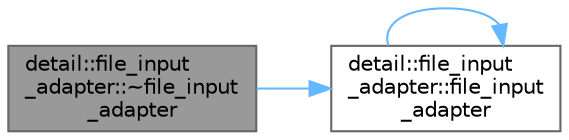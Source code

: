 digraph "detail::file_input_adapter::~file_input_adapter"
{
 // INTERACTIVE_SVG=YES
 // LATEX_PDF_SIZE
  bgcolor="transparent";
  edge [fontname=Helvetica,fontsize=10,labelfontname=Helvetica,labelfontsize=10];
  node [fontname=Helvetica,fontsize=10,shape=box,height=0.2,width=0.4];
  rankdir="LR";
  Node1 [id="Node000001",label="detail::file_input\l_adapter::~file_input\l_adapter",height=0.2,width=0.4,color="gray40", fillcolor="grey60", style="filled", fontcolor="black",tooltip=" "];
  Node1 -> Node2 [id="edge1_Node000001_Node000002",color="steelblue1",style="solid",tooltip=" "];
  Node2 [id="Node000002",label="detail::file_input\l_adapter::file_input\l_adapter",height=0.2,width=0.4,color="grey40", fillcolor="white", style="filled",URL="$classdetail_1_1file__input__adapter.html#a85d302c9edf55671d7c97c55a168f489",tooltip=" "];
  Node2 -> Node2 [id="edge2_Node000002_Node000002",color="steelblue1",style="solid",tooltip=" "];
}
